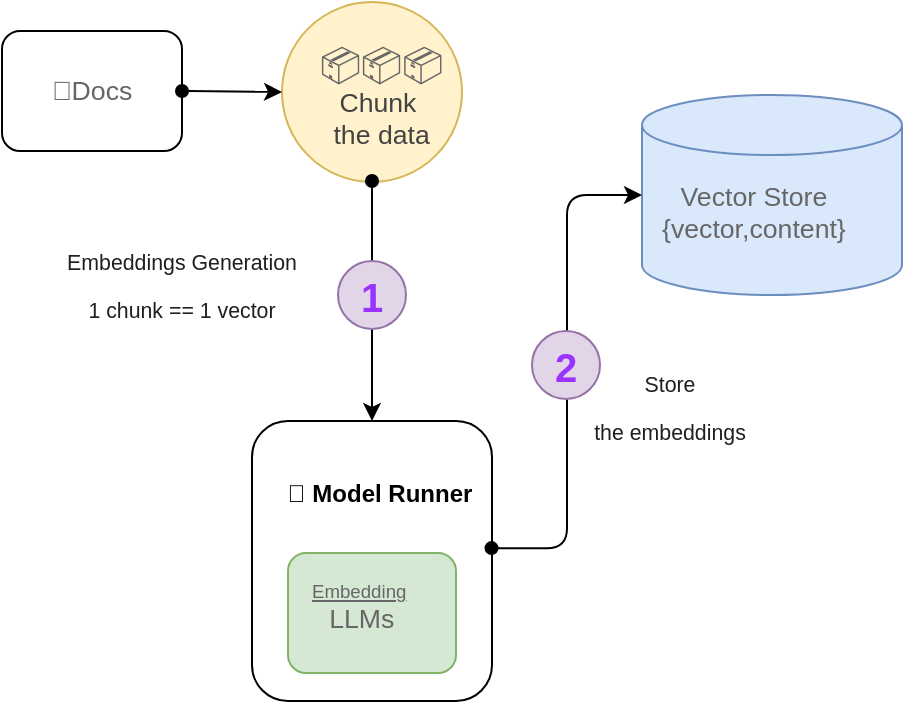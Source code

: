 <mxfile>
    <diagram id="Pun_J_O4Odj0uF0g7LAx" name="01-create-embeddings">
        <mxGraphModel dx="1237" dy="829" grid="1" gridSize="10" guides="1" tooltips="1" connect="1" arrows="1" fold="1" page="1" pageScale="1" pageWidth="1169" pageHeight="827" math="0" shadow="0">
            <root>
                <mxCell id="0"/>
                <mxCell id="1" parent="0"/>
                <mxCell id="10" value="" style="group" parent="1" vertex="1" connectable="0">
                    <mxGeometry x="335" y="448.5" width="120" height="140" as="geometry"/>
                </mxCell>
                <mxCell id="9" value="" style="rounded=1;whiteSpace=wrap;html=1;strokeColor=default;" parent="10" vertex="1">
                    <mxGeometry width="120" height="140" as="geometry"/>
                </mxCell>
                <mxCell id="8" value="" style="rounded=1;whiteSpace=wrap;html=1;strokeColor=#82b366;fillColor=#d5e8d4;" parent="10" vertex="1">
                    <mxGeometry x="18" y="66" width="84" height="60" as="geometry"/>
                </mxCell>
                <mxCell id="4" value="&lt;span id=&quot;docs-internal-guid-9392524e-7fff-97eb-315f-5eeb4eadda3a&quot; style=&quot;&quot;&gt;&lt;p style=&quot;line-height: 1.2; margin-top: 0pt; margin-bottom: 0pt;&quot; dir=&quot;ltr&quot;&gt;&lt;b&gt;🐳 Model Runner&lt;/b&gt;&lt;/p&gt;&lt;/span&gt;" style="text;whiteSpace=wrap;html=1;align=center;" parent="10" vertex="1">
                    <mxGeometry x="14" y="22" width="100" height="30" as="geometry"/>
                </mxCell>
                <mxCell id="5" value="&lt;b id=&quot;docs-internal-guid-9a8223f7-7fff-f8e5-8d22-db0ecccfe3f9&quot; style=&quot;font-weight:normal;&quot;&gt;&lt;p style=&quot;line-height:1.2;text-align: center;margin-top:0pt;margin-bottom:0pt;&quot; dir=&quot;ltr&quot;&gt;&lt;span style=&quot;font-size: 7pt; font-family: Poppins, sans-serif; color: rgb(102, 102, 102); background-color: transparent; font-weight: 500; font-style: normal; font-variant: normal; vertical-align: baseline;&quot;&gt;&lt;u&gt;Embedding&lt;/u&gt;&lt;/span&gt;&lt;span style=&quot;font-size: 7pt; font-family: Poppins, sans-serif; color: rgb(102, 102, 102); background-color: transparent; font-weight: 500; font-style: normal; font-variant: normal; text-decoration: none; vertical-align: baseline;&quot;&gt;&amp;nbsp;&lt;/span&gt;&lt;/p&gt;&lt;p style=&quot;line-height:1.2;text-align: center;margin-top:0pt;margin-bottom:0pt;&quot; dir=&quot;ltr&quot;&gt;&lt;span style=&quot;font-size: 10pt; font-family: Poppins, sans-serif; color: rgb(102, 102, 102); background-color: transparent; font-weight: 500; font-style: normal; font-variant: normal; text-decoration: none; vertical-align: baseline;&quot;&gt;LLMs&lt;/span&gt;&lt;/p&gt;&lt;/b&gt;" style="text;whiteSpace=wrap;html=1;" parent="10" vertex="1">
                    <mxGeometry x="28" y="70" width="64" height="50" as="geometry"/>
                </mxCell>
                <mxCell id="11" value="" style="group" parent="1" vertex="1" connectable="0">
                    <mxGeometry x="350" y="239" width="90" height="94" as="geometry"/>
                </mxCell>
                <mxCell id="7" value="" style="ellipse;whiteSpace=wrap;html=1;aspect=fixed;strokeColor=#d6b656;fillColor=#fff2cc;" parent="11" vertex="1">
                    <mxGeometry width="90" height="90" as="geometry"/>
                </mxCell>
                <mxCell id="3" value="&lt;b id=&quot;docs-internal-guid-b0dc1b2b-7fff-e148-00f3-b7a172efcb53&quot; style=&quot;font-weight:normal;&quot;&gt;&lt;p style=&quot;line-height:1.2;text-align: center;margin-top:0pt;margin-bottom:0pt;&quot; dir=&quot;ltr&quot;&gt;&lt;span style=&quot;font-size: 14pt; font-family: Poppins, sans-serif; color: rgb(102, 102, 102); background-color: transparent; font-weight: 500; font-style: normal; font-variant: normal; text-decoration: none; vertical-align: baseline;&quot;&gt;📦📦📦&lt;/span&gt;&lt;/p&gt;&lt;p style=&quot;line-height:1.2;text-align: center;margin-top:0pt;margin-bottom:0pt;&quot; dir=&quot;ltr&quot;&gt;&lt;span style=&quot;font-size: 10pt; font-family: Poppins, sans-serif; color: rgb(67, 67, 67); background-color: transparent; font-weight: 500; font-style: normal; font-variant: normal; text-decoration: none; vertical-align: baseline;&quot;&gt;Chunk&amp;nbsp;&lt;/span&gt;&lt;/p&gt;&lt;p style=&quot;line-height:1.2;text-align: center;margin-top:0pt;margin-bottom:0pt;&quot; dir=&quot;ltr&quot;&gt;&lt;span style=&quot;font-size: 10pt; font-family: Poppins, sans-serif; color: rgb(67, 67, 67); background-color: transparent; font-weight: 500; font-style: normal; font-variant: normal; text-decoration: none; vertical-align: baseline;&quot;&gt;the data&lt;/span&gt;&lt;/p&gt;&lt;/b&gt;" style="text;whiteSpace=wrap;html=1;strokeColor=none;" parent="11" vertex="1">
                    <mxGeometry x="17" y="14" width="70" height="80" as="geometry"/>
                </mxCell>
                <mxCell id="12" value="" style="group" parent="1" vertex="1" connectable="0">
                    <mxGeometry x="210" y="253.5" width="90" height="65" as="geometry"/>
                </mxCell>
                <mxCell id="6" value="" style="rounded=1;whiteSpace=wrap;html=1;strokeColor=default;" parent="12" vertex="1">
                    <mxGeometry width="90" height="60" as="geometry"/>
                </mxCell>
                <mxCell id="2" value="&lt;meta charset=&quot;utf-8&quot;&gt;&lt;b id=&quot;docs-internal-guid-06e21a4e-7fff-9780-77d8-6255e88102fd&quot; style=&quot;font-weight:normal;&quot;&gt;&lt;p style=&quot;line-height: 1.2; margin-top: 0pt; margin-bottom: 0pt;&quot; dir=&quot;ltr&quot;&gt;&lt;span style=&quot;font-size: 10pt; font-family: Poppins, sans-serif; color: rgb(102, 102, 102); background-color: transparent; font-weight: 500; font-style: normal; font-variant: normal; text-decoration: none; vertical-align: baseline;&quot;&gt;📝Docs&lt;/span&gt;&lt;/p&gt;&lt;/b&gt;&lt;br class=&quot;Apple-interchange-newline&quot;&gt;" style="text;whiteSpace=wrap;html=1;strokeColor=none;align=center;" parent="12" vertex="1">
                    <mxGeometry x="5" y="15" width="80" height="50" as="geometry"/>
                </mxCell>
                <mxCell id="15" value="" style="group" parent="1" vertex="1" connectable="0">
                    <mxGeometry x="530" y="285.5" width="130" height="100" as="geometry"/>
                </mxCell>
                <mxCell id="14" value="" style="shape=cylinder3;whiteSpace=wrap;html=1;boundedLbl=1;backgroundOutline=1;size=15;strokeColor=#6c8ebf;fillColor=#dae8fc;" parent="15" vertex="1">
                    <mxGeometry width="130" height="100" as="geometry"/>
                </mxCell>
                <mxCell id="13" value="&lt;b id=&quot;docs-internal-guid-ce498a3c-7fff-ee5e-ede5-fb5412ba2207&quot; style=&quot;font-weight:normal;&quot;&gt;&lt;p style=&quot;line-height:1.2;text-align: center;margin-top:0pt;margin-bottom:0pt;&quot; dir=&quot;ltr&quot;&gt;&lt;span style=&quot;font-size: 10pt; font-family: Poppins, sans-serif; color: rgb(102, 102, 102); background-color: transparent; font-weight: 500; font-style: normal; font-variant: normal; text-decoration: none; vertical-align: baseline;&quot;&gt;Vector Store&lt;/span&gt;&lt;/p&gt;&lt;p style=&quot;line-height:1.2;text-align: center;margin-top:0pt;margin-bottom:0pt;&quot; dir=&quot;ltr&quot;&gt;&lt;span style=&quot;font-size: 10pt; font-family: Poppins, sans-serif; color: rgb(102, 102, 102); background-color: transparent; font-weight: 500; font-style: normal; font-variant: normal; text-decoration: none; vertical-align: baseline;&quot;&gt;{vector,content}&lt;/span&gt;&lt;/p&gt;&lt;/b&gt;" style="text;whiteSpace=wrap;html=1;" parent="15" vertex="1">
                    <mxGeometry x="8" y="36" width="120" height="50" as="geometry"/>
                </mxCell>
                <mxCell id="25" value="" style="endArrow=classic;html=1;exitX=1;exitY=0.5;exitDx=0;exitDy=0;entryX=0;entryY=0.5;entryDx=0;entryDy=0;startArrow=oval;startFill=1;" parent="1" source="6" target="7" edge="1">
                    <mxGeometry width="50" height="50" relative="1" as="geometry">
                        <mxPoint x="530" y="508.5" as="sourcePoint"/>
                        <mxPoint x="580" y="458.5" as="targetPoint"/>
                    </mxGeometry>
                </mxCell>
                <mxCell id="26" value="" style="edgeStyle=none;html=1;startArrow=oval;startFill=1;" parent="1" target="9" edge="1">
                    <mxGeometry relative="1" as="geometry">
                        <mxPoint x="395" y="328.5" as="sourcePoint"/>
                    </mxGeometry>
                </mxCell>
                <mxCell id="27" value="" style="endArrow=classic;html=1;exitX=0.998;exitY=0.454;exitDx=0;exitDy=0;exitPerimeter=0;entryX=0;entryY=0.5;entryDx=0;entryDy=0;entryPerimeter=0;edgeStyle=orthogonalEdgeStyle;startArrow=oval;startFill=1;" parent="1" source="9" target="14" edge="1">
                    <mxGeometry width="50" height="50" relative="1" as="geometry">
                        <mxPoint x="470" y="528.5" as="sourcePoint"/>
                        <mxPoint x="520" y="478.5" as="targetPoint"/>
                    </mxGeometry>
                </mxCell>
                <mxCell id="31" value="1" style="ellipse;whiteSpace=wrap;html=1;aspect=fixed;strokeColor=#9673a6;fontStyle=1;fontSize=20;fillColor=#e1d5e7;fontColor=#9933FF;" parent="1" vertex="1">
                    <mxGeometry x="378" y="368.5" width="34" height="34" as="geometry"/>
                </mxCell>
                <mxCell id="32" value="2" style="ellipse;whiteSpace=wrap;html=1;aspect=fixed;strokeColor=#9673a6;fontStyle=1;fontSize=20;fillColor=#e1d5e7;fontColor=#9933FF;" parent="1" vertex="1">
                    <mxGeometry x="475" y="403.5" width="34" height="34" as="geometry"/>
                </mxCell>
                <mxCell id="38" value="&lt;meta charset=&quot;utf-8&quot;&gt;&lt;b id=&quot;docs-internal-guid-dc5b834f-7fff-032a-96fe-1e624321e1a7&quot; style=&quot;font-weight:normal;&quot;&gt;&lt;p style=&quot;line-height: 1.2; margin-top: 0pt; margin-bottom: 0pt;&quot; dir=&quot;ltr&quot;&gt;&lt;span style=&quot;font-size: 8pt; font-family: Poppins, sans-serif; color: rgb(31, 31, 31); background-color: transparent; font-weight: 300; font-style: normal; font-variant: normal; text-decoration: none; vertical-align: baseline;&quot;&gt;Embeddings Generation&lt;/span&gt;&lt;/p&gt;&lt;p style=&quot;line-height: 1.2; margin-top: 0pt; margin-bottom: 0pt;&quot; dir=&quot;ltr&quot;&gt;&lt;span style=&quot;font-size: 8pt; font-family: Poppins, sans-serif; color: rgb(31, 31, 31); background-color: transparent; font-weight: 300; font-style: normal; font-variant: normal; text-decoration: none; vertical-align: baseline;&quot;&gt;1 chunk == 1 vector&lt;/span&gt;&lt;/p&gt;&lt;/b&gt;&lt;br class=&quot;Apple-interchange-newline&quot;&gt;" style="text;whiteSpace=wrap;html=1;fontSize=20;fontColor=#9933FF;align=center;verticalAlign=middle;" parent="1" vertex="1">
                    <mxGeometry x="220" y="338.5" width="160" height="100" as="geometry"/>
                </mxCell>
                <mxCell id="39" value="&lt;b id=&quot;docs-internal-guid-0e5ee4aa-7fff-54d4-f229-3a81b52dcb5d&quot; style=&quot;font-weight:normal;&quot;&gt;&lt;p style=&quot;line-height: 1.2; margin-top: 0pt; margin-bottom: 0pt;&quot; dir=&quot;ltr&quot;&gt;&lt;span style=&quot;font-size: 8pt; font-family: Poppins, sans-serif; color: rgb(31, 31, 31); background-color: transparent; font-weight: 300; font-style: normal; font-variant: normal; text-decoration: none; vertical-align: baseline;&quot;&gt;Store&lt;/span&gt;&lt;/p&gt;&lt;p style=&quot;line-height: 1.2; margin-top: 0pt; margin-bottom: 0pt;&quot; dir=&quot;ltr&quot;&gt;&lt;span style=&quot;font-size: 8pt; font-family: Poppins, sans-serif; color: rgb(31, 31, 31); background-color: transparent; font-weight: 300; font-style: normal; font-variant: normal; text-decoration: none; vertical-align: baseline;&quot;&gt;the embeddings&lt;/span&gt;&lt;/p&gt;&lt;/b&gt;" style="text;whiteSpace=wrap;html=1;fontSize=20;fontColor=#9933FF;verticalAlign=middle;align=center;" parent="1" vertex="1">
                    <mxGeometry x="459" y="402.5" width="170" height="70" as="geometry"/>
                </mxCell>
            </root>
        </mxGraphModel>
    </diagram>
    <diagram name="02-use-embeddings" id="BhHHHCJw-o-ToZ07xivq">
        <mxGraphModel dx="1160" dy="829" grid="1" gridSize="10" guides="1" tooltips="1" connect="1" arrows="1" fold="1" page="1" pageScale="1" pageWidth="1169" pageHeight="827" math="0" shadow="0">
            <root>
                <mxCell id="C8W8oYH-p4R4iCRxRa6O-0"/>
                <mxCell id="C8W8oYH-p4R4iCRxRa6O-1" parent="C8W8oYH-p4R4iCRxRa6O-0"/>
                <mxCell id="C8W8oYH-p4R4iCRxRa6O-41" value="&lt;b id=&quot;docs-internal-guid-1a5e3a0e-7fff-bc7f-fba1-a005e98ea8c4&quot; style=&quot;&quot;&gt;&lt;p style=&quot;line-height: 1.2; margin-top: 0pt; margin-bottom: 0pt;&quot; dir=&quot;ltr&quot;&gt;&lt;span style=&quot;font-size: 8pt; font-family: Poppins, sans-serif; color: rgb(31, 31, 31); background-color: transparent; font-style: normal; font-variant: normal; text-decoration: none; vertical-align: baseline;&quot;&gt;Prompt&lt;/span&gt;&lt;span style=&quot;font-weight: 300; font-size: 8pt; font-family: Poppins, sans-serif; color: rgb(31, 31, 31); background-color: transparent; font-style: normal; font-variant: normal; text-decoration: none; vertical-align: baseline;&quot;&gt;:&lt;/span&gt;&lt;/p&gt;&lt;p style=&quot;font-weight: normal; line-height: 1.2; margin-top: 0pt; margin-bottom: 0pt;&quot; dir=&quot;ltr&quot;&gt;&lt;span style=&quot;font-size: 8pt; font-family: Poppins, sans-serif; color: rgb(31, 31, 31); background-color: transparent; font-weight: 300; font-style: normal; font-variant: normal; text-decoration: none; vertical-align: baseline;&quot;&gt;System Instructions&lt;/span&gt;&lt;/p&gt;&lt;p style=&quot;font-weight: normal; line-height: 1.2; margin-top: 0pt; margin-bottom: 0pt;&quot; dir=&quot;ltr&quot;&gt;&lt;span style=&quot;font-size: 8pt; font-family: Poppins, sans-serif; color: rgb(31, 31, 31); background-color: transparent; font-weight: 300; font-style: normal; font-variant: normal; text-decoration: none; vertical-align: baseline;&quot;&gt;+&lt;/span&gt;&lt;/p&gt;&lt;p style=&quot;font-weight: normal; line-height: 1.2; margin-top: 0pt; margin-bottom: 0pt;&quot; dir=&quot;ltr&quot;&gt;&lt;span style=&quot;font-size: 8pt; font-family: Poppins, sans-serif; color: rgb(31, 31, 31); background-color: transparent; font-weight: 300; font-style: normal; font-variant: normal; text-decoration: none; vertical-align: baseline;&quot;&gt;Similarities&lt;/span&gt;&lt;/p&gt;&lt;p style=&quot;font-weight: normal; line-height: 1.2; margin-top: 0pt; margin-bottom: 0pt;&quot; dir=&quot;ltr&quot;&gt;&lt;span style=&quot;font-size: 8pt; font-family: Poppins, sans-serif; color: rgb(31, 31, 31); background-color: transparent; font-weight: 300; font-style: normal; font-variant: normal; text-decoration: none; vertical-align: baseline;&quot;&gt;+&lt;/span&gt;&lt;/p&gt;&lt;p style=&quot;font-weight: normal; line-height: 1.2; margin-top: 0pt; margin-bottom: 0pt;&quot; dir=&quot;ltr&quot;&gt;&lt;span style=&quot;font-size: 8pt; font-family: Poppins, sans-serif; color: rgb(31, 31, 31); background-color: transparent; font-weight: 300; font-style: normal; font-variant: normal; text-decoration: none; vertical-align: baseline;&quot;&gt;User Auestion&lt;/span&gt;&lt;/p&gt;&lt;/b&gt;" style="text;whiteSpace=wrap;html=1;fontSize=20;fontColor=#9933FF;align=center;verticalAlign=middle;" parent="C8W8oYH-p4R4iCRxRa6O-1" vertex="1">
                    <mxGeometry x="860" y="250" width="117" height="143" as="geometry"/>
                </mxCell>
                <mxCell id="C8W8oYH-p4R4iCRxRa6O-39" value="&lt;b id=&quot;docs-internal-guid-51e49c58-7fff-e9e6-d14b-f221931ebb14&quot; style=&quot;&quot;&gt;&lt;p style=&quot;font-weight: normal; line-height: 1.2; margin-top: 0pt; margin-bottom: 0pt;&quot; dir=&quot;ltr&quot;&gt;&lt;span style=&quot;font-size: 8pt; font-family: Poppins, sans-serif; color: rgb(31, 31, 31); background-color: transparent; font-weight: 300; font-style: normal; font-variant: normal; text-decoration: none; vertical-align: baseline;&quot;&gt;Similarity Search&amp;nbsp;&lt;/span&gt;&lt;/p&gt;&lt;p style=&quot;line-height: 1.2; margin-top: 0pt; margin-bottom: 0pt;&quot; dir=&quot;ltr&quot;&gt;&lt;span style=&quot;font-size: 8pt; font-family: Poppins, sans-serif; color: rgb(31, 31, 31); background-color: transparent; font-style: normal; font-variant: normal; text-decoration: none; vertical-align: baseline;&quot;&gt;Calculation&lt;/span&gt;&lt;span style=&quot;font-weight: 300; font-size: 8pt; font-family: Poppins, sans-serif; color: rgb(31, 31, 31); background-color: transparent; font-style: normal; font-variant: normal; text-decoration: none; vertical-align: baseline;&quot;&gt; &amp;amp; Rank&lt;/span&gt;&lt;/p&gt;&lt;/b&gt;" style="text;whiteSpace=wrap;html=1;fontSize=20;fontColor=#9933FF;align=center;verticalAlign=middle;" parent="C8W8oYH-p4R4iCRxRa6O-1" vertex="1">
                    <mxGeometry x="610" y="293" width="130" height="100" as="geometry"/>
                </mxCell>
                <mxCell id="C8W8oYH-p4R4iCRxRa6O-2" value="" style="group" parent="C8W8oYH-p4R4iCRxRa6O-1" vertex="1" connectable="0">
                    <mxGeometry x="345" y="260" width="120" height="140" as="geometry"/>
                </mxCell>
                <mxCell id="C8W8oYH-p4R4iCRxRa6O-3" value="" style="rounded=1;whiteSpace=wrap;html=1;strokeColor=default;" parent="C8W8oYH-p4R4iCRxRa6O-2" vertex="1">
                    <mxGeometry width="120" height="140" as="geometry"/>
                </mxCell>
                <mxCell id="C8W8oYH-p4R4iCRxRa6O-4" value="" style="rounded=1;whiteSpace=wrap;html=1;strokeColor=#82b366;fillColor=#d5e8d4;" parent="C8W8oYH-p4R4iCRxRa6O-2" vertex="1">
                    <mxGeometry x="18" y="66" width="84" height="60" as="geometry"/>
                </mxCell>
                <mxCell id="C8W8oYH-p4R4iCRxRa6O-5" value="&lt;span id=&quot;docs-internal-guid-9392524e-7fff-97eb-315f-5eeb4eadda3a&quot; style=&quot;&quot;&gt;&lt;p style=&quot;line-height: 1.2; margin-top: 0pt; margin-bottom: 0pt;&quot; dir=&quot;ltr&quot;&gt;&lt;b&gt;🐳 Model Runner&lt;/b&gt;&lt;/p&gt;&lt;/span&gt;" style="text;whiteSpace=wrap;html=1;align=center;" parent="C8W8oYH-p4R4iCRxRa6O-2" vertex="1">
                    <mxGeometry x="14" y="22" width="100" height="30" as="geometry"/>
                </mxCell>
                <mxCell id="C8W8oYH-p4R4iCRxRa6O-6" value="&lt;b id=&quot;docs-internal-guid-9a8223f7-7fff-f8e5-8d22-db0ecccfe3f9&quot; style=&quot;font-weight:normal;&quot;&gt;&lt;p style=&quot;line-height:1.2;text-align: center;margin-top:0pt;margin-bottom:0pt;&quot; dir=&quot;ltr&quot;&gt;&lt;span style=&quot;font-size: 7pt; font-family: Poppins, sans-serif; color: rgb(102, 102, 102); background-color: transparent; font-weight: 500; font-style: normal; font-variant: normal; vertical-align: baseline;&quot;&gt;&lt;u&gt;Embedding&lt;/u&gt;&lt;/span&gt;&lt;span style=&quot;font-size: 7pt; font-family: Poppins, sans-serif; color: rgb(102, 102, 102); background-color: transparent; font-weight: 500; font-style: normal; font-variant: normal; text-decoration: none; vertical-align: baseline;&quot;&gt;&amp;nbsp;&lt;/span&gt;&lt;/p&gt;&lt;p style=&quot;line-height:1.2;text-align: center;margin-top:0pt;margin-bottom:0pt;&quot; dir=&quot;ltr&quot;&gt;&lt;span style=&quot;font-size: 10pt; font-family: Poppins, sans-serif; color: rgb(102, 102, 102); background-color: transparent; font-weight: 500; font-style: normal; font-variant: normal; text-decoration: none; vertical-align: baseline;&quot;&gt;LLMs&lt;/span&gt;&lt;/p&gt;&lt;/b&gt;" style="text;whiteSpace=wrap;html=1;" parent="C8W8oYH-p4R4iCRxRa6O-2" vertex="1">
                    <mxGeometry x="28" y="70" width="64" height="50" as="geometry"/>
                </mxCell>
                <mxCell id="C8W8oYH-p4R4iCRxRa6O-13" value="" style="group" parent="C8W8oYH-p4R4iCRxRa6O-1" vertex="1" connectable="0">
                    <mxGeometry x="540" y="97" width="130" height="100" as="geometry"/>
                </mxCell>
                <mxCell id="C8W8oYH-p4R4iCRxRa6O-14" value="" style="shape=cylinder3;whiteSpace=wrap;html=1;boundedLbl=1;backgroundOutline=1;size=15;strokeColor=#6c8ebf;fillColor=#dae8fc;" parent="C8W8oYH-p4R4iCRxRa6O-13" vertex="1">
                    <mxGeometry width="130" height="100" as="geometry"/>
                </mxCell>
                <mxCell id="C8W8oYH-p4R4iCRxRa6O-15" value="&lt;b id=&quot;docs-internal-guid-ce498a3c-7fff-ee5e-ede5-fb5412ba2207&quot; style=&quot;font-weight:normal;&quot;&gt;&lt;p style=&quot;line-height:1.2;text-align: center;margin-top:0pt;margin-bottom:0pt;&quot; dir=&quot;ltr&quot;&gt;&lt;span style=&quot;font-size: 10pt; font-family: Poppins, sans-serif; color: rgb(102, 102, 102); background-color: transparent; font-weight: 500; font-style: normal; font-variant: normal; text-decoration: none; vertical-align: baseline;&quot;&gt;Vector Store&lt;/span&gt;&lt;/p&gt;&lt;p style=&quot;line-height:1.2;text-align: center;margin-top:0pt;margin-bottom:0pt;&quot; dir=&quot;ltr&quot;&gt;&lt;span style=&quot;font-size: 10pt; font-family: Poppins, sans-serif; color: rgb(102, 102, 102); background-color: transparent; font-weight: 500; font-style: normal; font-variant: normal; text-decoration: none; vertical-align: baseline;&quot;&gt;{vector,content}&lt;/span&gt;&lt;/p&gt;&lt;/b&gt;" style="text;whiteSpace=wrap;html=1;" parent="C8W8oYH-p4R4iCRxRa6O-13" vertex="1">
                    <mxGeometry x="8" y="36" width="120" height="50" as="geometry"/>
                </mxCell>
                <mxCell id="C8W8oYH-p4R4iCRxRa6O-16" value="" style="group" parent="C8W8oYH-p4R4iCRxRa6O-1" vertex="1" connectable="0">
                    <mxGeometry x="750" y="90" width="120" height="140" as="geometry"/>
                </mxCell>
                <mxCell id="C8W8oYH-p4R4iCRxRa6O-17" value="" style="rounded=1;whiteSpace=wrap;html=1;strokeColor=default;" parent="C8W8oYH-p4R4iCRxRa6O-16" vertex="1">
                    <mxGeometry width="120" height="140" as="geometry"/>
                </mxCell>
                <mxCell id="C8W8oYH-p4R4iCRxRa6O-18" value="" style="rounded=1;whiteSpace=wrap;html=1;strokeColor=#82b366;fillColor=#d5e8d4;" parent="C8W8oYH-p4R4iCRxRa6O-16" vertex="1">
                    <mxGeometry x="18" y="66" width="84" height="60" as="geometry"/>
                </mxCell>
                <mxCell id="C8W8oYH-p4R4iCRxRa6O-19" value="&lt;b id=&quot;docs-internal-guid-9392524e-7fff-97eb-315f-5eeb4eadda3a&quot; style=&quot;font-weight:normal;&quot;&gt;&lt;p style=&quot;line-height:1.2;text-align: center;margin-top:0pt;margin-bottom:0pt;&quot; dir=&quot;ltr&quot;&gt;&lt;b style=&quot;color: rgb(63, 63, 63);&quot;&gt;🐳 Model Runner&lt;/b&gt;&lt;/p&gt;&lt;/b&gt;" style="text;whiteSpace=wrap;html=1;" parent="C8W8oYH-p4R4iCRxRa6O-16" vertex="1">
                    <mxGeometry x="11" y="23" width="100" height="30" as="geometry"/>
                </mxCell>
                <mxCell id="C8W8oYH-p4R4iCRxRa6O-20" value="&lt;b id=&quot;docs-internal-guid-9a8223f7-7fff-f8e5-8d22-db0ecccfe3f9&quot; style=&quot;font-weight:normal;&quot;&gt;&lt;p style=&quot;line-height: 1.2; margin-top: 0pt; margin-bottom: 0pt;&quot; dir=&quot;ltr&quot;&gt;&lt;/p&gt;&lt;p style=&quot;line-height: 1.2; margin-top: 0pt; margin-bottom: 0pt;&quot; dir=&quot;ltr&quot;&gt;&lt;span style=&quot;font-size: 10pt; font-family: Poppins, sans-serif; color: rgb(102, 102, 102); background-color: transparent; font-weight: 500; font-style: normal; font-variant: normal; text-decoration: none; vertical-align: baseline;&quot;&gt;LLMs&lt;/span&gt;&lt;/p&gt;&lt;/b&gt;" style="text;whiteSpace=wrap;html=1;align=center;" parent="C8W8oYH-p4R4iCRxRa6O-16" vertex="1">
                    <mxGeometry x="28" y="70" width="64" height="50" as="geometry"/>
                </mxCell>
                <mxCell id="C8W8oYH-p4R4iCRxRa6O-21" value="" style="group" parent="C8W8oYH-p4R4iCRxRa6O-1" vertex="1" connectable="0">
                    <mxGeometry x="545" y="440" width="120" height="61" as="geometry"/>
                </mxCell>
                <mxCell id="C8W8oYH-p4R4iCRxRa6O-22" value="" style="rounded=1;whiteSpace=wrap;html=1;strokeColor=#b85450;fillColor=#f8cecc;" parent="C8W8oYH-p4R4iCRxRa6O-21" vertex="1">
                    <mxGeometry width="120" height="60" as="geometry"/>
                </mxCell>
                <mxCell id="C8W8oYH-p4R4iCRxRa6O-23" value="&lt;meta charset=&quot;utf-8&quot;&gt;&lt;b id=&quot;docs-internal-guid-e3bd49b9-7fff-fa59-0cc8-d0f4b6b46c47&quot; style=&quot;font-weight:normal;&quot;&gt;&lt;p style=&quot;line-height: 1.2; margin-top: 0pt; margin-bottom: 0pt;&quot; dir=&quot;ltr&quot;&gt;&lt;span style=&quot;font-size: 10pt; font-family: Poppins, sans-serif; color: rgb(102, 102, 102); background-color: transparent; font-weight: 500; font-style: normal; font-variant: normal; text-decoration: none; vertical-align: baseline;&quot;&gt;GenAI app&lt;/span&gt;&lt;/p&gt;&lt;/b&gt;&lt;br class=&quot;Apple-interchange-newline&quot;&gt;" style="text;whiteSpace=wrap;html=1;align=center;verticalAlign=middle;" parent="C8W8oYH-p4R4iCRxRa6O-21" vertex="1">
                    <mxGeometry x="10" y="11" width="100" height="50" as="geometry"/>
                </mxCell>
                <mxCell id="C8W8oYH-p4R4iCRxRa6O-27" value="" style="endArrow=classic;html=1;exitX=0;exitY=0.5;exitDx=0;exitDy=0;entryX=0.5;entryY=1;entryDx=0;entryDy=0;edgeStyle=orthogonalEdgeStyle;startArrow=none;startFill=1;" parent="C8W8oYH-p4R4iCRxRa6O-1" source="C8W8oYH-p4R4iCRxRa6O-33" target="C8W8oYH-p4R4iCRxRa6O-3" edge="1">
                    <mxGeometry width="50" height="50" relative="1" as="geometry">
                        <mxPoint x="540" y="320" as="sourcePoint"/>
                        <mxPoint x="590" y="270" as="targetPoint"/>
                    </mxGeometry>
                </mxCell>
                <mxCell id="C8W8oYH-p4R4iCRxRa6O-28" value="" style="endArrow=classic;html=1;exitX=0.5;exitY=0;exitDx=0;exitDy=0;entryX=0.5;entryY=1;entryDx=0;entryDy=0;entryPerimeter=0;startArrow=oval;startFill=1;" parent="C8W8oYH-p4R4iCRxRa6O-1" source="C8W8oYH-p4R4iCRxRa6O-22" target="C8W8oYH-p4R4iCRxRa6O-14" edge="1">
                    <mxGeometry width="50" height="50" relative="1" as="geometry">
                        <mxPoint x="540" y="320" as="sourcePoint"/>
                        <mxPoint x="590" y="270" as="targetPoint"/>
                    </mxGeometry>
                </mxCell>
                <mxCell id="C8W8oYH-p4R4iCRxRa6O-29" value="" style="endArrow=classic;html=1;exitX=1;exitY=0.5;exitDx=0;exitDy=0;entryX=0.5;entryY=1;entryDx=0;entryDy=0;edgeStyle=orthogonalEdgeStyle;startArrow=none;startFill=1;" parent="C8W8oYH-p4R4iCRxRa6O-1" source="C8W8oYH-p4R4iCRxRa6O-36" target="C8W8oYH-p4R4iCRxRa6O-17" edge="1">
                    <mxGeometry width="50" height="50" relative="1" as="geometry">
                        <mxPoint x="540" y="320" as="sourcePoint"/>
                        <mxPoint x="590" y="270" as="targetPoint"/>
                    </mxGeometry>
                </mxCell>
                <mxCell id="C8W8oYH-p4R4iCRxRa6O-32" value="" style="endArrow=none;html=1;exitX=0;exitY=0.5;exitDx=0;exitDy=0;entryX=0.5;entryY=1;entryDx=0;entryDy=0;edgeStyle=orthogonalEdgeStyle;startArrow=oval;startFill=1;" parent="C8W8oYH-p4R4iCRxRa6O-1" source="C8W8oYH-p4R4iCRxRa6O-22" target="C8W8oYH-p4R4iCRxRa6O-33" edge="1">
                    <mxGeometry width="50" height="50" relative="1" as="geometry">
                        <mxPoint x="545" y="470" as="sourcePoint"/>
                        <mxPoint x="405" y="400" as="targetPoint"/>
                    </mxGeometry>
                </mxCell>
                <mxCell id="C8W8oYH-p4R4iCRxRa6O-33" value="1" style="ellipse;whiteSpace=wrap;html=1;aspect=fixed;strokeColor=#9673a6;fontStyle=1;fontSize=20;fillColor=#e1d5e7;fontColor=#9933FF;" parent="C8W8oYH-p4R4iCRxRa6O-1" vertex="1">
                    <mxGeometry x="451" y="420" width="34" height="34" as="geometry"/>
                </mxCell>
                <mxCell id="C8W8oYH-p4R4iCRxRa6O-34" value="2" style="ellipse;whiteSpace=wrap;html=1;aspect=fixed;strokeColor=#9673a6;fontStyle=1;fontSize=20;fillColor=#e1d5e7;fontColor=#9933FF;" parent="C8W8oYH-p4R4iCRxRa6O-1" vertex="1">
                    <mxGeometry x="588" y="300" width="34" height="34" as="geometry"/>
                </mxCell>
                <mxCell id="C8W8oYH-p4R4iCRxRa6O-35" value="" style="endArrow=none;html=1;exitX=1;exitY=0.5;exitDx=0;exitDy=0;entryX=0.5;entryY=1;entryDx=0;entryDy=0;edgeStyle=orthogonalEdgeStyle;startArrow=oval;startFill=1;" parent="C8W8oYH-p4R4iCRxRa6O-1" source="C8W8oYH-p4R4iCRxRa6O-22" target="C8W8oYH-p4R4iCRxRa6O-36" edge="1">
                    <mxGeometry width="50" height="50" relative="1" as="geometry">
                        <mxPoint x="665" y="470" as="sourcePoint"/>
                        <mxPoint x="810" y="230" as="targetPoint"/>
                    </mxGeometry>
                </mxCell>
                <mxCell id="C8W8oYH-p4R4iCRxRa6O-36" value="3" style="ellipse;whiteSpace=wrap;html=1;aspect=fixed;strokeColor=#9673a6;fontStyle=1;fontSize=20;fillColor=#e1d5e7;fontColor=#9933FF;" parent="C8W8oYH-p4R4iCRxRa6O-1" vertex="1">
                    <mxGeometry x="793" y="326" width="34" height="34" as="geometry"/>
                </mxCell>
                <mxCell id="C8W8oYH-p4R4iCRxRa6O-37" value="&lt;meta charset=&quot;utf-8&quot;&gt;&lt;b id=&quot;docs-internal-guid-dc5b834f-7fff-032a-96fe-1e624321e1a7&quot; style=&quot;font-weight:normal;&quot;&gt;&lt;p style=&quot;line-height: 1.2; margin-top: 0pt; margin-bottom: 0pt;&quot; dir=&quot;ltr&quot;&gt;&lt;span style=&quot;font-size: 8pt; font-family: Poppins, sans-serif; color: rgb(31, 31, 31); background-color: transparent; font-weight: 300; font-style: normal; font-variant: normal; text-decoration: none; vertical-align: baseline;&quot;&gt;Embeddings Generation&lt;/span&gt;&lt;/p&gt;&lt;p style=&quot;line-height: 1.2; margin-top: 0pt; margin-bottom: 0pt;&quot; dir=&quot;ltr&quot;&gt;&lt;span style=&quot;font-size: 8pt; font-family: Poppins, sans-serif; color: rgb(31, 31, 31); background-color: transparent; font-weight: 300; font-style: normal; font-variant: normal; text-decoration: none; vertical-align: baseline;&quot;&gt;1 chunk == 1 vector&lt;/span&gt;&lt;/p&gt;&lt;/b&gt;&lt;br class=&quot;Apple-interchange-newline&quot;&gt;" style="text;whiteSpace=wrap;html=1;fontSize=20;fontColor=#9933FF;align=center;verticalAlign=middle;" parent="C8W8oYH-p4R4iCRxRa6O-1" vertex="1">
                    <mxGeometry x="375" y="530" width="160" height="100" as="geometry"/>
                </mxCell>
                <mxCell id="C8W8oYH-p4R4iCRxRa6O-40" value="&lt;meta charset=&quot;utf-8&quot;&gt;&lt;b id=&quot;docs-internal-guid-7c351f7d-7fff-6ce6-7fb6-8bf803254562&quot; style=&quot;font-weight:normal;&quot;&gt;&lt;p style=&quot;line-height: 1.2; margin-top: 0pt; margin-bottom: 0pt;&quot; dir=&quot;ltr&quot;&gt;&lt;span style=&quot;font-size: 8pt; font-family: Poppins, sans-serif; color: rgb(31, 31, 31); background-color: transparent; font-weight: 300; font-style: normal; font-variant: normal; text-decoration: none; vertical-align: baseline;&quot;&gt;Convert the search query&lt;/span&gt;&lt;/p&gt;&lt;p style=&quot;line-height: 1.2; margin-top: 0pt; margin-bottom: 0pt;&quot; dir=&quot;ltr&quot;&gt;&lt;span style=&quot;font-size: 8pt; font-family: Poppins, sans-serif; color: rgb(31, 31, 31); background-color: transparent; font-weight: 300; font-style: normal; font-variant: normal; text-decoration: none; vertical-align: baseline;&quot;&gt;1 query == 1 vector&lt;/span&gt;&lt;/p&gt;&lt;/b&gt;&lt;br class=&quot;Apple-interchange-newline&quot;&gt;" style="text;whiteSpace=wrap;html=1;fontSize=20;fontColor=#9933FF;align=center;verticalAlign=middle;" parent="C8W8oYH-p4R4iCRxRa6O-1" vertex="1">
                    <mxGeometry x="375" y="454" width="170" height="100" as="geometry"/>
                </mxCell>
            </root>
        </mxGraphModel>
    </diagram>
</mxfile>